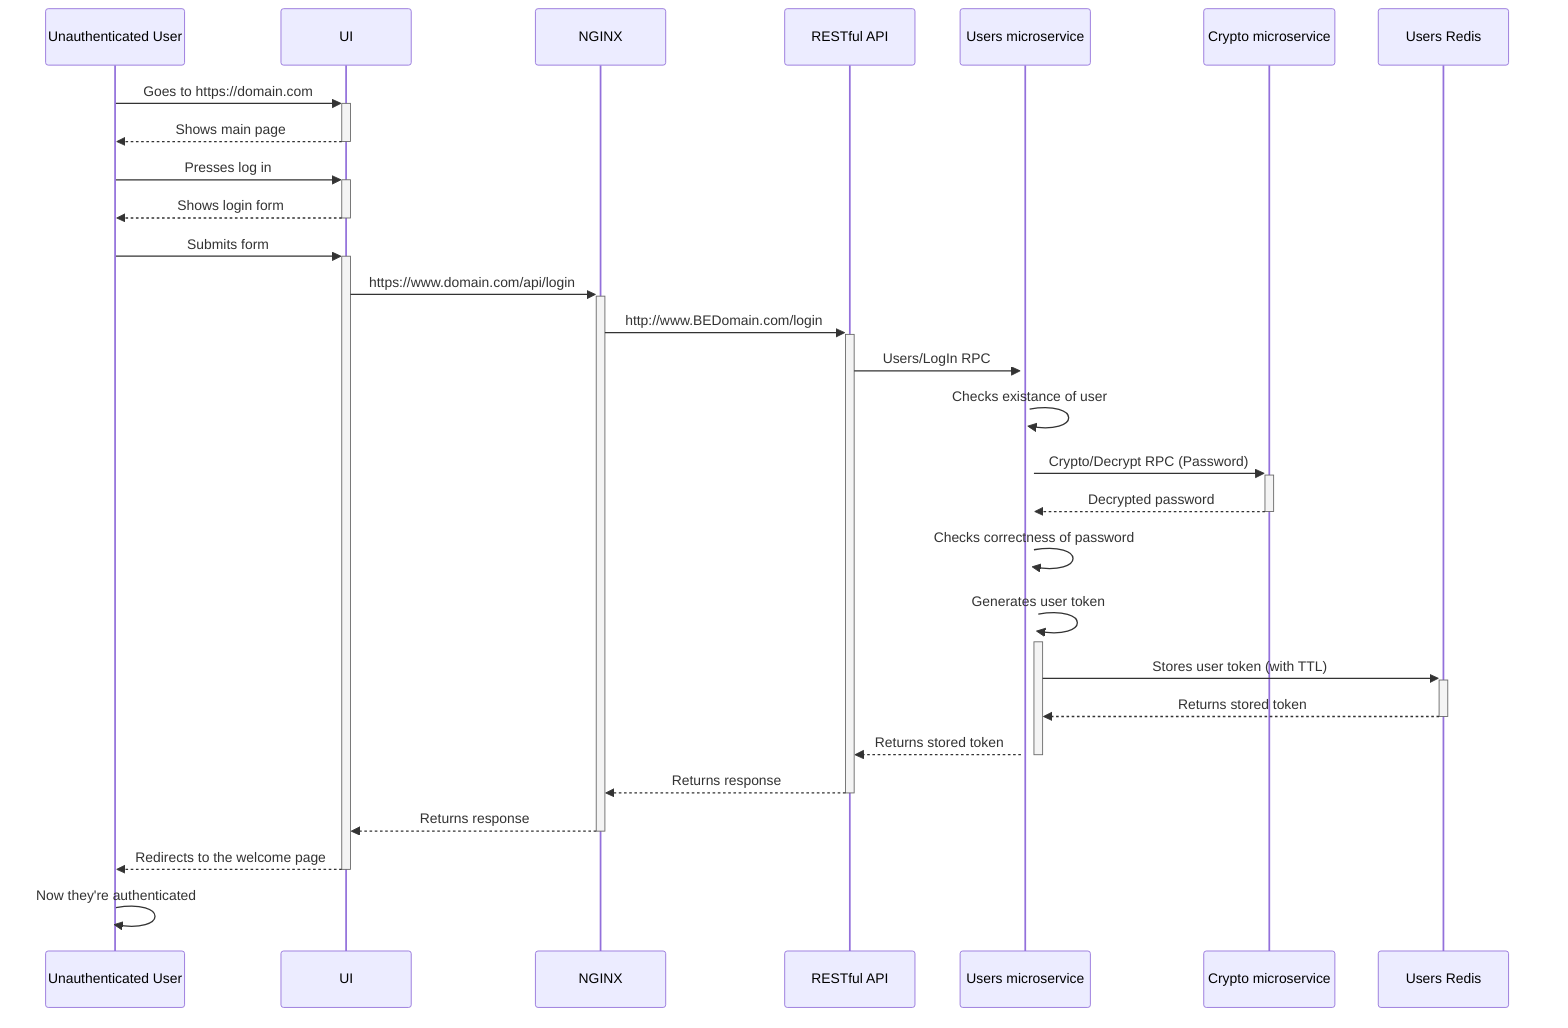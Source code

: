 sequenceDiagram
    Unauthenticated User->>+UI: Goes to https://domain.com
    UI-->>-Unauthenticated User: Shows main page
    Unauthenticated User->>+UI: Presses log in
    UI-->>-Unauthenticated User: Shows login form
    Unauthenticated User->>+UI: Submits form
    UI->>+NGINX: https://www.domain.com/api/login
    NGINX->>+RESTful API: http://www.BEDomain.com/login
    RESTful API->>+Users microservice: Users/LogIn RPC
    Users microservice->>+Users microservice: Checks existance of user
    Users microservice->>+Crypto microservice: Crypto/Decrypt RPC (Password)
    Crypto microservice-->>-Users microservice: Decrypted password
    Users microservice->>+Users microservice: Checks correctness of password
    Users microservice->>+Users microservice: Generates user token
    Users microservice->>+Users Redis: Stores user token (with TTL)
    Users Redis-->>-Users microservice: Returns stored token
    Users microservice-->>-RESTful API: Returns stored token
    RESTful API-->>-NGINX: Returns response
    NGINX-->>-UI: Returns response
    UI-->>-Unauthenticated User: Redirects to the welcome page
    Unauthenticated User->>+Unauthenticated User: Now they're authenticated